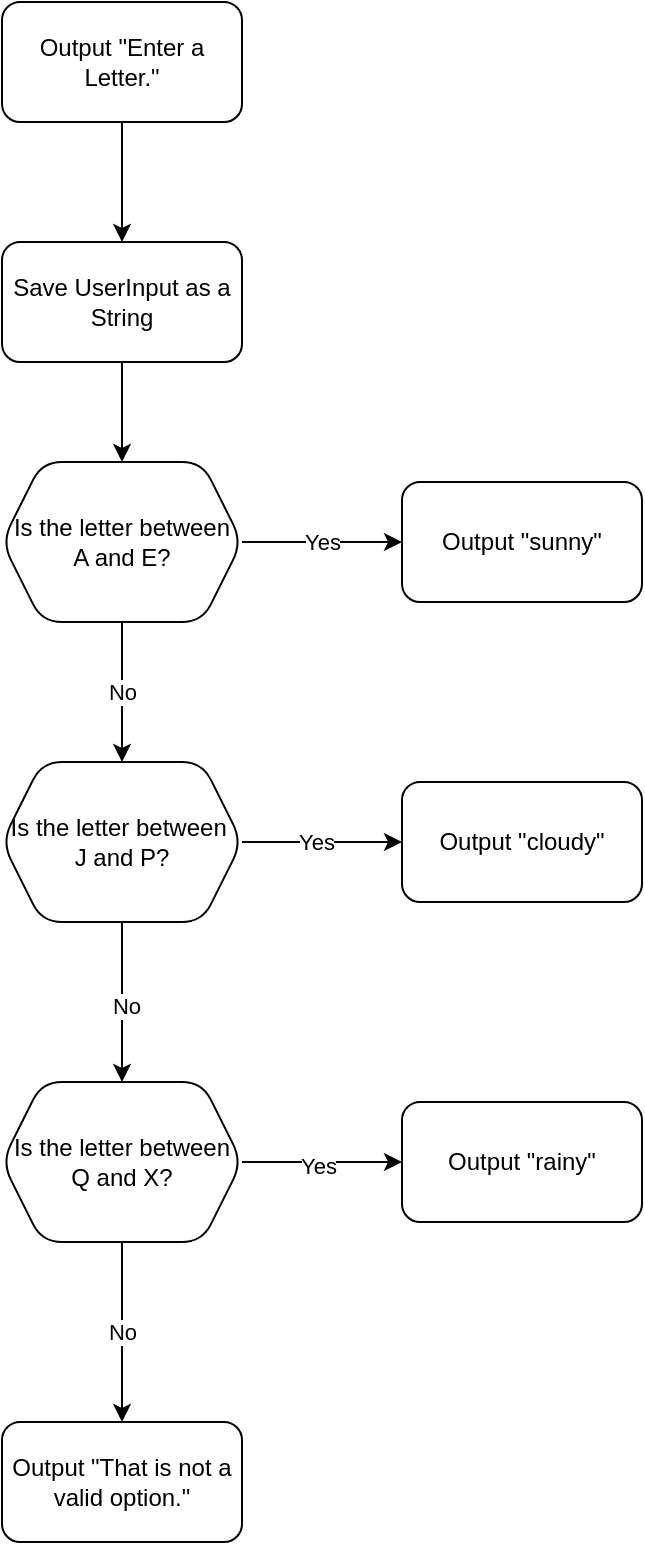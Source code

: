 <mxfile version="22.1.21" type="github">
  <diagram id="C5RBs43oDa-KdzZeNtuy" name="Page-1">
    <mxGraphModel dx="660" dy="2111" grid="1" gridSize="10" guides="1" tooltips="1" connect="1" arrows="1" fold="1" page="1" pageScale="1" pageWidth="827" pageHeight="1169" math="0" shadow="0">
      <root>
        <mxCell id="WIyWlLk6GJQsqaUBKTNV-0" />
        <mxCell id="WIyWlLk6GJQsqaUBKTNV-1" parent="WIyWlLk6GJQsqaUBKTNV-0" />
        <mxCell id="wrr46Cn9LjaUi-LTdscb-6" value="" style="edgeStyle=orthogonalEdgeStyle;rounded=0;orthogonalLoop=1;jettySize=auto;html=1;" edge="1" parent="WIyWlLk6GJQsqaUBKTNV-1" source="wrr46Cn9LjaUi-LTdscb-1" target="wrr46Cn9LjaUi-LTdscb-5">
          <mxGeometry relative="1" as="geometry" />
        </mxCell>
        <mxCell id="wrr46Cn9LjaUi-LTdscb-23" value="" style="edgeStyle=orthogonalEdgeStyle;rounded=0;orthogonalLoop=1;jettySize=auto;html=1;entryX=0.5;entryY=0;entryDx=0;entryDy=0;exitX=0.5;exitY=1;exitDx=0;exitDy=0;" edge="1" parent="WIyWlLk6GJQsqaUBKTNV-1" source="wrr46Cn9LjaUi-LTdscb-22" target="wrr46Cn9LjaUi-LTdscb-1">
          <mxGeometry relative="1" as="geometry">
            <mxPoint x="690" y="40" as="sourcePoint" />
            <Array as="points" />
          </mxGeometry>
        </mxCell>
        <mxCell id="wrr46Cn9LjaUi-LTdscb-1" value="Save UserInput as a String" style="rounded=1;whiteSpace=wrap;html=1;" vertex="1" parent="WIyWlLk6GJQsqaUBKTNV-1">
          <mxGeometry x="570" y="100" width="120" height="60" as="geometry" />
        </mxCell>
        <mxCell id="wrr46Cn9LjaUi-LTdscb-8" value="Yes" style="edgeStyle=orthogonalEdgeStyle;rounded=0;orthogonalLoop=1;jettySize=auto;html=1;" edge="1" parent="WIyWlLk6GJQsqaUBKTNV-1" source="wrr46Cn9LjaUi-LTdscb-5" target="wrr46Cn9LjaUi-LTdscb-7">
          <mxGeometry relative="1" as="geometry" />
        </mxCell>
        <mxCell id="wrr46Cn9LjaUi-LTdscb-10" value="No" style="edgeStyle=orthogonalEdgeStyle;rounded=0;orthogonalLoop=1;jettySize=auto;html=1;" edge="1" parent="WIyWlLk6GJQsqaUBKTNV-1" source="wrr46Cn9LjaUi-LTdscb-5" target="wrr46Cn9LjaUi-LTdscb-9">
          <mxGeometry relative="1" as="geometry" />
        </mxCell>
        <mxCell id="wrr46Cn9LjaUi-LTdscb-5" value="Is the letter between A and E?" style="shape=hexagon;perimeter=hexagonPerimeter2;whiteSpace=wrap;html=1;fixedSize=1;rounded=1;" vertex="1" parent="WIyWlLk6GJQsqaUBKTNV-1">
          <mxGeometry x="570" y="210" width="120" height="80" as="geometry" />
        </mxCell>
        <mxCell id="wrr46Cn9LjaUi-LTdscb-7" value="Output &quot;sunny&quot;" style="rounded=1;whiteSpace=wrap;html=1;" vertex="1" parent="WIyWlLk6GJQsqaUBKTNV-1">
          <mxGeometry x="770" y="220" width="120" height="60" as="geometry" />
        </mxCell>
        <mxCell id="wrr46Cn9LjaUi-LTdscb-12" value="" style="edgeStyle=orthogonalEdgeStyle;rounded=0;orthogonalLoop=1;jettySize=auto;html=1;" edge="1" parent="WIyWlLk6GJQsqaUBKTNV-1" source="wrr46Cn9LjaUi-LTdscb-9" target="wrr46Cn9LjaUi-LTdscb-11">
          <mxGeometry relative="1" as="geometry" />
        </mxCell>
        <mxCell id="wrr46Cn9LjaUi-LTdscb-13" value="No" style="edgeLabel;html=1;align=center;verticalAlign=middle;resizable=0;points=[];" vertex="1" connectable="0" parent="wrr46Cn9LjaUi-LTdscb-12">
          <mxGeometry x="0.033" y="2" relative="1" as="geometry">
            <mxPoint as="offset" />
          </mxGeometry>
        </mxCell>
        <mxCell id="wrr46Cn9LjaUi-LTdscb-17" value="" style="edgeStyle=orthogonalEdgeStyle;rounded=0;orthogonalLoop=1;jettySize=auto;html=1;" edge="1" parent="WIyWlLk6GJQsqaUBKTNV-1" source="wrr46Cn9LjaUi-LTdscb-9" target="wrr46Cn9LjaUi-LTdscb-16">
          <mxGeometry relative="1" as="geometry" />
        </mxCell>
        <mxCell id="wrr46Cn9LjaUi-LTdscb-18" value="Yes" style="edgeLabel;html=1;align=center;verticalAlign=middle;resizable=0;points=[];" vertex="1" connectable="0" parent="wrr46Cn9LjaUi-LTdscb-17">
          <mxGeometry x="-0.083" relative="1" as="geometry">
            <mxPoint as="offset" />
          </mxGeometry>
        </mxCell>
        <mxCell id="wrr46Cn9LjaUi-LTdscb-9" value="Is the letter between&amp;nbsp; J and P?" style="shape=hexagon;perimeter=hexagonPerimeter2;whiteSpace=wrap;html=1;fixedSize=1;rounded=1;" vertex="1" parent="WIyWlLk6GJQsqaUBKTNV-1">
          <mxGeometry x="570" y="360" width="120" height="80" as="geometry" />
        </mxCell>
        <mxCell id="wrr46Cn9LjaUi-LTdscb-15" value="" style="edgeStyle=orthogonalEdgeStyle;rounded=0;orthogonalLoop=1;jettySize=auto;html=1;" edge="1" parent="WIyWlLk6GJQsqaUBKTNV-1" source="wrr46Cn9LjaUi-LTdscb-11" target="wrr46Cn9LjaUi-LTdscb-14">
          <mxGeometry relative="1" as="geometry" />
        </mxCell>
        <mxCell id="wrr46Cn9LjaUi-LTdscb-19" value="Yes" style="edgeLabel;html=1;align=center;verticalAlign=middle;resizable=0;points=[];" vertex="1" connectable="0" parent="wrr46Cn9LjaUi-LTdscb-15">
          <mxGeometry x="-0.062" y="-2" relative="1" as="geometry">
            <mxPoint as="offset" />
          </mxGeometry>
        </mxCell>
        <mxCell id="wrr46Cn9LjaUi-LTdscb-21" value="No" style="edgeStyle=orthogonalEdgeStyle;rounded=0;orthogonalLoop=1;jettySize=auto;html=1;" edge="1" parent="WIyWlLk6GJQsqaUBKTNV-1" source="wrr46Cn9LjaUi-LTdscb-11" target="wrr46Cn9LjaUi-LTdscb-20">
          <mxGeometry relative="1" as="geometry" />
        </mxCell>
        <mxCell id="wrr46Cn9LjaUi-LTdscb-11" value="Is the letter between Q and X?" style="shape=hexagon;perimeter=hexagonPerimeter2;whiteSpace=wrap;html=1;fixedSize=1;rounded=1;" vertex="1" parent="WIyWlLk6GJQsqaUBKTNV-1">
          <mxGeometry x="570" y="520" width="120" height="80" as="geometry" />
        </mxCell>
        <mxCell id="wrr46Cn9LjaUi-LTdscb-14" value="Output&amp;nbsp;&quot;rainy&quot;" style="rounded=1;whiteSpace=wrap;html=1;" vertex="1" parent="WIyWlLk6GJQsqaUBKTNV-1">
          <mxGeometry x="770" y="530" width="120" height="60" as="geometry" />
        </mxCell>
        <mxCell id="wrr46Cn9LjaUi-LTdscb-16" value="Output&amp;nbsp;&quot;cloudy&quot;" style="rounded=1;whiteSpace=wrap;html=1;" vertex="1" parent="WIyWlLk6GJQsqaUBKTNV-1">
          <mxGeometry x="770" y="370" width="120" height="60" as="geometry" />
        </mxCell>
        <mxCell id="wrr46Cn9LjaUi-LTdscb-20" value="Output&amp;nbsp;&quot;That is not a valid option.&quot;" style="whiteSpace=wrap;html=1;rounded=1;" vertex="1" parent="WIyWlLk6GJQsqaUBKTNV-1">
          <mxGeometry x="570" y="690" width="120" height="60" as="geometry" />
        </mxCell>
        <mxCell id="wrr46Cn9LjaUi-LTdscb-22" value="Output &quot;Enter a Letter.&quot;" style="whiteSpace=wrap;html=1;rounded=1;" vertex="1" parent="WIyWlLk6GJQsqaUBKTNV-1">
          <mxGeometry x="570" y="-20" width="120" height="60" as="geometry" />
        </mxCell>
      </root>
    </mxGraphModel>
  </diagram>
</mxfile>

